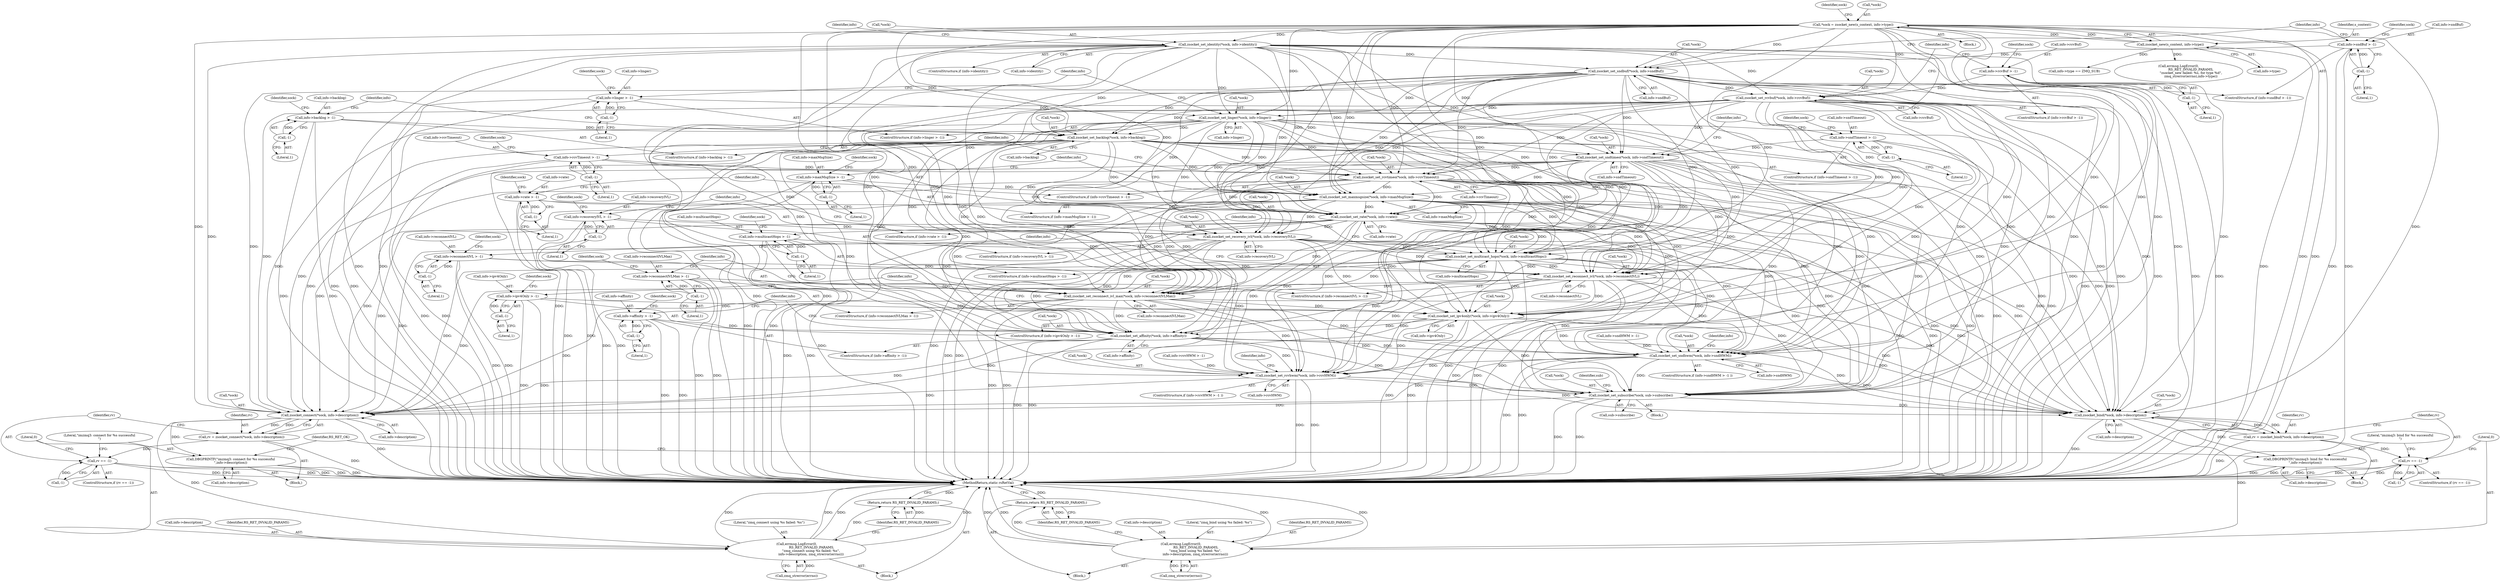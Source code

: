digraph "0_rsyslog_062d0c671a29f7c6f7dff4a2f1f35df375bbb30b@API" {
"1000319" [label="(Call,zsocket_set_affinity(*sock, info->affinity))"];
"1000163" [label="(Call,zsocket_set_rcvbuf(*sock, info->rcvBuf))"];
"1000150" [label="(Call,zsocket_set_sndbuf(*sock, info->sndBuf))"];
"1000137" [label="(Call,zsocket_set_identity(*sock, info->identity))"];
"1000110" [label="(Call,*sock = zsocket_new(s_context, info->type))"];
"1000113" [label="(Call,zsocket_new(s_context, info->type))"];
"1000144" [label="(Call,info->sndBuf > -1)"];
"1000148" [label="(Call,-1)"];
"1000157" [label="(Call,info->rcvBuf > -1)"];
"1000161" [label="(Call,-1)"];
"1000189" [label="(Call,zsocket_set_backlog(*sock, info->backlog))"];
"1000176" [label="(Call,zsocket_set_linger(*sock, info->linger))"];
"1000170" [label="(Call,info->linger > -1)"];
"1000174" [label="(Call,-1)"];
"1000183" [label="(Call,info->backlog > -1)"];
"1000187" [label="(Call,-1)"];
"1000215" [label="(Call,zsocket_set_rcvtimeo(*sock, info->rcvTimeout))"];
"1000202" [label="(Call,zsocket_set_sndtimeo(*sock, info->sndTimeout))"];
"1000196" [label="(Call,info->sndTimeout > -1)"];
"1000200" [label="(Call,-1)"];
"1000209" [label="(Call,info->rcvTimeout > -1)"];
"1000213" [label="(Call,-1)"];
"1000254" [label="(Call,zsocket_set_recovery_ivl(*sock, info->recoveryIVL))"];
"1000228" [label="(Call,zsocket_set_maxmsgsize(*sock, info->maxMsgSize))"];
"1000222" [label="(Call,info->maxMsgSize > -1)"];
"1000226" [label="(Call,-1)"];
"1000241" [label="(Call,zsocket_set_rate(*sock, info->rate))"];
"1000235" [label="(Call,info->rate > -1)"];
"1000239" [label="(Call,-1)"];
"1000248" [label="(Call,info->recoveryIVL > -1)"];
"1000252" [label="(Call,-1)"];
"1000306" [label="(Call,zsocket_set_ipv4only(*sock, info->ipv4Only))"];
"1000280" [label="(Call,zsocket_set_reconnect_ivl(*sock, info->reconnectIVL))"];
"1000267" [label="(Call,zsocket_set_multicast_hops(*sock, info->multicastHops))"];
"1000261" [label="(Call,info->multicastHops > -1)"];
"1000265" [label="(Call,-1)"];
"1000274" [label="(Call,info->reconnectIVL > -1)"];
"1000278" [label="(Call,-1)"];
"1000293" [label="(Call,zsocket_set_reconnect_ivl_max(*sock, info->reconnectIVLMax))"];
"1000287" [label="(Call,info->reconnectIVLMax > -1)"];
"1000291" [label="(Call,-1)"];
"1000300" [label="(Call,info->ipv4Only > -1)"];
"1000304" [label="(Call,-1)"];
"1000313" [label="(Call,info->affinity > -1)"];
"1000317" [label="(Call,-1)"];
"1000332" [label="(Call,zsocket_set_sndhwm(*sock, info->sndHWM))"];
"1000345" [label="(Call,zsocket_set_rcvhwm(*sock, info->rcvHWM))"];
"1000373" [label="(Call,zsocket_set_subscribe(*sock, sub->subscribe))"];
"1000388" [label="(Call,zsocket_connect(*sock, info->description))"];
"1000386" [label="(Call,rv = zsocket_connect(*sock, info->description))"];
"1000395" [label="(Call,rv == -1)"];
"1000400" [label="(Call,errmsg.LogError(0,\n                             RS_RET_INVALID_PARAMS,\n                            \"zmq_connect using %s failed: %s\",\n                            info->description, zmq_strerror(errno)))"];
"1000409" [label="(Return,return RS_RET_INVALID_PARAMS;)"];
"1000411" [label="(Call,DBGPRINTF(\"imzmq3: connect for %s successful\n\",info->description))"];
"1000420" [label="(Call,zsocket_bind(*sock, info->description))"];
"1000418" [label="(Call,rv = zsocket_bind(*sock, info->description))"];
"1000427" [label="(Call,rv == -1)"];
"1000432" [label="(Call,errmsg.LogError(0,\n                             RS_RET_INVALID_PARAMS,\n                            \"zmq_bind using %s failed: %s\",\n                            info->description, zmq_strerror(errno)))"];
"1000441" [label="(Return,return RS_RET_INVALID_PARAMS;)"];
"1000443" [label="(Call,DBGPRINTF(\"imzmq3: bind for %s successful\n\",info->description))"];
"1000204" [label="(Identifier,sock)"];
"1000335" [label="(Call,info->sndHWM)"];
"1000161" [label="(Call,-1)"];
"1000170" [label="(Call,info->linger > -1)"];
"1000191" [label="(Identifier,sock)"];
"1000257" [label="(Call,info->recoveryIVL)"];
"1000296" [label="(Call,info->reconnectIVLMax)"];
"1000149" [label="(Literal,1)"];
"1000217" [label="(Identifier,sock)"];
"1000153" [label="(Call,info->sndBuf)"];
"1000397" [label="(Call,-1)"];
"1000444" [label="(Literal,\"imzmq3: bind for %s successful\n\")"];
"1000436" [label="(Call,info->description)"];
"1000255" [label="(Call,*sock)"];
"1000409" [label="(Return,return RS_RET_INVALID_PARAMS;)"];
"1000198" [label="(Identifier,info)"];
"1000176" [label="(Call,zsocket_set_linger(*sock, info->linger))"];
"1000146" [label="(Identifier,info)"];
"1000304" [label="(Call,-1)"];
"1000150" [label="(Call,zsocket_set_sndbuf(*sock, info->sndBuf))"];
"1000144" [label="(Call,info->sndBuf > -1)"];
"1000228" [label="(Call,zsocket_set_maxmsgsize(*sock, info->maxMsgSize))"];
"1000419" [label="(Identifier,rv)"];
"1000145" [label="(Call,info->sndBuf)"];
"1000261" [label="(Call,info->multicastHops > -1)"];
"1000265" [label="(Call,-1)"];
"1000248" [label="(Call,info->recoveryIVL > -1)"];
"1000373" [label="(Call,zsocket_set_subscribe(*sock, sub->subscribe))"];
"1000190" [label="(Call,*sock)"];
"1000387" [label="(Identifier,rv)"];
"1000151" [label="(Call,*sock)"];
"1000319" [label="(Call,zsocket_set_affinity(*sock, info->affinity))"];
"1000428" [label="(Identifier,rv)"];
"1000263" [label="(Identifier,info)"];
"1000299" [label="(ControlStructure,if (info->ipv4Only > -1))"];
"1000420" [label="(Call,zsocket_bind(*sock, info->description))"];
"1000256" [label="(Identifier,sock)"];
"1000445" [label="(Call,info->description)"];
"1000237" [label="(Identifier,info)"];
"1000278" [label="(Call,-1)"];
"1000385" [label="(Block,)"];
"1000266" [label="(Literal,1)"];
"1000313" [label="(Call,info->affinity > -1)"];
"1000429" [label="(Call,-1)"];
"1000133" [label="(ControlStructure,if (info->identity))"];
"1000213" [label="(Call,-1)"];
"1000137" [label="(Call,zsocket_set_identity(*sock, info->identity))"];
"1000388" [label="(Call,zsocket_connect(*sock, info->description))"];
"1000227" [label="(Literal,1)"];
"1000426" [label="(ControlStructure,if (rv == -1))"];
"1000165" [label="(Identifier,sock)"];
"1000159" [label="(Identifier,info)"];
"1000239" [label="(Call,-1)"];
"1000183" [label="(Call,info->backlog > -1)"];
"1000244" [label="(Call,info->rate)"];
"1000270" [label="(Call,info->multicastHops)"];
"1000400" [label="(Call,errmsg.LogError(0,\n                             RS_RET_INVALID_PARAMS,\n                            \"zmq_connect using %s failed: %s\",\n                            info->description, zmq_strerror(errno)))"];
"1000202" [label="(Call,zsocket_set_sndtimeo(*sock, info->sndTimeout))"];
"1000417" [label="(Block,)"];
"1000328" [label="(Identifier,info)"];
"1000315" [label="(Identifier,info)"];
"1000291" [label="(Call,-1)"];
"1000354" [label="(Identifier,info)"];
"1000216" [label="(Call,*sock)"];
"1000443" [label="(Call,DBGPRINTF(\"imzmq3: bind for %s successful\n\",info->description))"];
"1000431" [label="(Block,)"];
"1000289" [label="(Identifier,info)"];
"1000376" [label="(Call,sub->subscribe)"];
"1000156" [label="(ControlStructure,if (info->rcvBuf > -1))"];
"1000177" [label="(Call,*sock)"];
"1000314" [label="(Call,info->affinity)"];
"1000306" [label="(Call,zsocket_set_ipv4only(*sock, info->ipv4Only))"];
"1000427" [label="(Call,rv == -1)"];
"1000293" [label="(Call,zsocket_set_reconnect_ivl_max(*sock, info->reconnectIVLMax))"];
"1000224" [label="(Identifier,info)"];
"1000267" [label="(Call,zsocket_set_multicast_hops(*sock, info->multicastHops))"];
"1000435" [label="(Literal,\"zmq_bind using %s failed: %s\")"];
"1000346" [label="(Call,*sock)"];
"1000404" [label="(Call,info->description)"];
"1000407" [label="(Call,zmq_strerror(errno))"];
"1000402" [label="(Identifier,RS_RET_INVALID_PARAMS)"];
"1000441" [label="(Return,return RS_RET_INVALID_PARAMS;)"];
"1000395" [label="(Call,rv == -1)"];
"1000421" [label="(Call,*sock)"];
"1000188" [label="(Literal,1)"];
"1000345" [label="(Call,zsocket_set_rcvhwm(*sock, info->rcvHWM))"];
"1000295" [label="(Identifier,sock)"];
"1000333" [label="(Call,*sock)"];
"1000423" [label="(Call,info->description)"];
"1000192" [label="(Call,info->backlog)"];
"1000396" [label="(Identifier,rv)"];
"1000226" [label="(Call,-1)"];
"1000185" [label="(Identifier,info)"];
"1000120" [label="(Identifier,sock)"];
"1000242" [label="(Call,*sock)"];
"1000325" [label="(ControlStructure,if (info->sndHWM > -1 ))"];
"1000403" [label="(Literal,\"zmq_connect using %s failed: %s\")"];
"1000320" [label="(Call,*sock)"];
"1000332" [label="(Call,zsocket_set_sndhwm(*sock, info->sndHWM))"];
"1000283" [label="(Call,info->reconnectIVL)"];
"1000352" [label="(Call,info->type == ZMQ_SUB)"];
"1000338" [label="(ControlStructure,if (info->rcvHWM > -1 ))"];
"1000208" [label="(ControlStructure,if (info->rcvTimeout > -1))"];
"1000171" [label="(Call,info->linger)"];
"1000215" [label="(Call,zsocket_set_rcvtimeo(*sock, info->rcvTimeout))"];
"1000230" [label="(Identifier,sock)"];
"1000243" [label="(Identifier,sock)"];
"1000305" [label="(Literal,1)"];
"1000175" [label="(Literal,1)"];
"1000166" [label="(Call,info->rcvBuf)"];
"1000247" [label="(ControlStructure,if (info->recoveryIVL > -1))"];
"1000249" [label="(Call,info->recoveryIVL)"];
"1000174" [label="(Call,-1)"];
"1000196" [label="(Call,info->sndTimeout > -1)"];
"1000439" [label="(Call,zmq_strerror(errno))"];
"1000442" [label="(Identifier,RS_RET_INVALID_PARAMS)"];
"1000302" [label="(Identifier,info)"];
"1000195" [label="(ControlStructure,if (info->sndTimeout > -1))"];
"1000253" [label="(Literal,1)"];
"1000234" [label="(ControlStructure,if (info->rate > -1))"];
"1000182" [label="(ControlStructure,if (info->backlog > -1))"];
"1000223" [label="(Call,info->maxMsgSize)"];
"1000218" [label="(Call,info->rcvTimeout)"];
"1000412" [label="(Literal,\"imzmq3: connect for %s successful\n\")"];
"1000122" [label="(Call,errmsg.LogError(0,\n                        RS_RET_INVALID_PARAMS,\n                        \"zsocket_new failed: %s, for type %d\",\n                        zmq_strerror(errno),info->type))"];
"1000339" [label="(Call,info->rcvHWM > -1)"];
"1000279" [label="(Literal,1)"];
"1000179" [label="(Call,info->linger)"];
"1000250" [label="(Identifier,info)"];
"1000433" [label="(Literal,0)"];
"1000434" [label="(Identifier,RS_RET_INVALID_PARAMS)"];
"1000189" [label="(Call,zsocket_set_backlog(*sock, info->backlog))"];
"1000214" [label="(Literal,1)"];
"1000280" [label="(Call,zsocket_set_reconnect_ivl(*sock, info->reconnectIVL))"];
"1000399" [label="(Block,)"];
"1000312" [label="(ControlStructure,if (info->affinity > -1))"];
"1000241" [label="(Call,zsocket_set_rate(*sock, info->rate))"];
"1000205" [label="(Call,info->sndTimeout)"];
"1000410" [label="(Identifier,RS_RET_INVALID_PARAMS)"];
"1000221" [label="(ControlStructure,if (info->maxMsgSize > -1))"];
"1000240" [label="(Literal,1)"];
"1000281" [label="(Call,*sock)"];
"1000401" [label="(Literal,0)"];
"1000110" [label="(Call,*sock = zsocket_new(s_context, info->type))"];
"1000187" [label="(Call,-1)"];
"1000260" [label="(ControlStructure,if (info->multicastHops > -1))"];
"1000148" [label="(Call,-1)"];
"1000162" [label="(Literal,1)"];
"1000184" [label="(Call,info->backlog)"];
"1000113" [label="(Call,zsocket_new(s_context, info->type))"];
"1000211" [label="(Identifier,info)"];
"1000231" [label="(Call,info->maxMsgSize)"];
"1000309" [label="(Call,info->ipv4Only)"];
"1000288" [label="(Call,info->reconnectIVLMax)"];
"1000169" [label="(ControlStructure,if (info->linger > -1))"];
"1000318" [label="(Literal,1)"];
"1000374" [label="(Call,*sock)"];
"1000368" [label="(Identifier,sub)"];
"1000301" [label="(Call,info->ipv4Only)"];
"1000307" [label="(Call,*sock)"];
"1000341" [label="(Identifier,info)"];
"1000450" [label="(MethodReturn,static rsRetVal)"];
"1000115" [label="(Call,info->type)"];
"1000143" [label="(ControlStructure,if (info->sndBuf > -1))"];
"1000321" [label="(Identifier,sock)"];
"1000282" [label="(Identifier,sock)"];
"1000391" [label="(Call,info->description)"];
"1000294" [label="(Call,*sock)"];
"1000449" [label="(Identifier,RS_RET_OK)"];
"1000268" [label="(Call,*sock)"];
"1000322" [label="(Call,info->affinity)"];
"1000418" [label="(Call,rv = zsocket_bind(*sock, info->description))"];
"1000235" [label="(Call,info->rate > -1)"];
"1000274" [label="(Call,info->reconnectIVL > -1)"];
"1000107" [label="(Block,)"];
"1000197" [label="(Call,info->sndTimeout)"];
"1000164" [label="(Call,*sock)"];
"1000138" [label="(Call,*sock)"];
"1000348" [label="(Call,info->rcvHWM)"];
"1000210" [label="(Call,info->rcvTimeout)"];
"1000275" [label="(Call,info->reconnectIVL)"];
"1000229" [label="(Call,*sock)"];
"1000273" [label="(ControlStructure,if (info->reconnectIVL > -1))"];
"1000254" [label="(Call,zsocket_set_recovery_ivl(*sock, info->recoveryIVL))"];
"1000203" [label="(Call,*sock)"];
"1000262" [label="(Call,info->multicastHops)"];
"1000286" [label="(ControlStructure,if (info->reconnectIVLMax > -1))"];
"1000163" [label="(Call,zsocket_set_rcvbuf(*sock, info->rcvBuf))"];
"1000201" [label="(Literal,1)"];
"1000413" [label="(Call,info->description)"];
"1000394" [label="(ControlStructure,if (rv == -1))"];
"1000236" [label="(Call,info->rate)"];
"1000157" [label="(Call,info->rcvBuf > -1)"];
"1000372" [label="(Block,)"];
"1000300" [label="(Call,info->ipv4Only > -1)"];
"1000269" [label="(Identifier,sock)"];
"1000114" [label="(Identifier,s_context)"];
"1000287" [label="(Call,info->reconnectIVLMax > -1)"];
"1000158" [label="(Call,info->rcvBuf)"];
"1000200" [label="(Call,-1)"];
"1000152" [label="(Identifier,sock)"];
"1000317" [label="(Call,-1)"];
"1000209" [label="(Call,info->rcvTimeout > -1)"];
"1000292" [label="(Literal,1)"];
"1000389" [label="(Call,*sock)"];
"1000308" [label="(Identifier,sock)"];
"1000178" [label="(Identifier,sock)"];
"1000252" [label="(Call,-1)"];
"1000386" [label="(Call,rv = zsocket_connect(*sock, info->description))"];
"1000411" [label="(Call,DBGPRINTF(\"imzmq3: connect for %s successful\n\",info->description))"];
"1000140" [label="(Call,info->identity)"];
"1000276" [label="(Identifier,info)"];
"1000432" [label="(Call,errmsg.LogError(0,\n                             RS_RET_INVALID_PARAMS,\n                            \"zmq_bind using %s failed: %s\",\n                            info->description, zmq_strerror(errno)))"];
"1000111" [label="(Call,*sock)"];
"1000172" [label="(Identifier,info)"];
"1000222" [label="(Call,info->maxMsgSize > -1)"];
"1000326" [label="(Call,info->sndHWM > -1)"];
"1000319" -> "1000312"  [label="AST: "];
"1000319" -> "1000322"  [label="CFG: "];
"1000320" -> "1000319"  [label="AST: "];
"1000322" -> "1000319"  [label="AST: "];
"1000328" -> "1000319"  [label="CFG: "];
"1000319" -> "1000450"  [label="DDG: "];
"1000319" -> "1000450"  [label="DDG: "];
"1000163" -> "1000319"  [label="DDG: "];
"1000189" -> "1000319"  [label="DDG: "];
"1000215" -> "1000319"  [label="DDG: "];
"1000254" -> "1000319"  [label="DDG: "];
"1000306" -> "1000319"  [label="DDG: "];
"1000202" -> "1000319"  [label="DDG: "];
"1000280" -> "1000319"  [label="DDG: "];
"1000241" -> "1000319"  [label="DDG: "];
"1000176" -> "1000319"  [label="DDG: "];
"1000137" -> "1000319"  [label="DDG: "];
"1000110" -> "1000319"  [label="DDG: "];
"1000293" -> "1000319"  [label="DDG: "];
"1000150" -> "1000319"  [label="DDG: "];
"1000267" -> "1000319"  [label="DDG: "];
"1000228" -> "1000319"  [label="DDG: "];
"1000313" -> "1000319"  [label="DDG: "];
"1000319" -> "1000332"  [label="DDG: "];
"1000319" -> "1000345"  [label="DDG: "];
"1000319" -> "1000373"  [label="DDG: "];
"1000319" -> "1000388"  [label="DDG: "];
"1000319" -> "1000420"  [label="DDG: "];
"1000163" -> "1000156"  [label="AST: "];
"1000163" -> "1000166"  [label="CFG: "];
"1000164" -> "1000163"  [label="AST: "];
"1000166" -> "1000163"  [label="AST: "];
"1000172" -> "1000163"  [label="CFG: "];
"1000163" -> "1000450"  [label="DDG: "];
"1000163" -> "1000450"  [label="DDG: "];
"1000150" -> "1000163"  [label="DDG: "];
"1000137" -> "1000163"  [label="DDG: "];
"1000110" -> "1000163"  [label="DDG: "];
"1000157" -> "1000163"  [label="DDG: "];
"1000163" -> "1000176"  [label="DDG: "];
"1000163" -> "1000189"  [label="DDG: "];
"1000163" -> "1000202"  [label="DDG: "];
"1000163" -> "1000215"  [label="DDG: "];
"1000163" -> "1000228"  [label="DDG: "];
"1000163" -> "1000241"  [label="DDG: "];
"1000163" -> "1000254"  [label="DDG: "];
"1000163" -> "1000267"  [label="DDG: "];
"1000163" -> "1000280"  [label="DDG: "];
"1000163" -> "1000293"  [label="DDG: "];
"1000163" -> "1000306"  [label="DDG: "];
"1000163" -> "1000332"  [label="DDG: "];
"1000163" -> "1000345"  [label="DDG: "];
"1000163" -> "1000373"  [label="DDG: "];
"1000163" -> "1000388"  [label="DDG: "];
"1000163" -> "1000420"  [label="DDG: "];
"1000150" -> "1000143"  [label="AST: "];
"1000150" -> "1000153"  [label="CFG: "];
"1000151" -> "1000150"  [label="AST: "];
"1000153" -> "1000150"  [label="AST: "];
"1000159" -> "1000150"  [label="CFG: "];
"1000150" -> "1000450"  [label="DDG: "];
"1000150" -> "1000450"  [label="DDG: "];
"1000137" -> "1000150"  [label="DDG: "];
"1000110" -> "1000150"  [label="DDG: "];
"1000144" -> "1000150"  [label="DDG: "];
"1000150" -> "1000176"  [label="DDG: "];
"1000150" -> "1000189"  [label="DDG: "];
"1000150" -> "1000202"  [label="DDG: "];
"1000150" -> "1000215"  [label="DDG: "];
"1000150" -> "1000228"  [label="DDG: "];
"1000150" -> "1000241"  [label="DDG: "];
"1000150" -> "1000254"  [label="DDG: "];
"1000150" -> "1000267"  [label="DDG: "];
"1000150" -> "1000280"  [label="DDG: "];
"1000150" -> "1000293"  [label="DDG: "];
"1000150" -> "1000306"  [label="DDG: "];
"1000150" -> "1000332"  [label="DDG: "];
"1000150" -> "1000345"  [label="DDG: "];
"1000150" -> "1000373"  [label="DDG: "];
"1000150" -> "1000388"  [label="DDG: "];
"1000150" -> "1000420"  [label="DDG: "];
"1000137" -> "1000133"  [label="AST: "];
"1000137" -> "1000140"  [label="CFG: "];
"1000138" -> "1000137"  [label="AST: "];
"1000140" -> "1000137"  [label="AST: "];
"1000146" -> "1000137"  [label="CFG: "];
"1000137" -> "1000450"  [label="DDG: "];
"1000137" -> "1000450"  [label="DDG: "];
"1000110" -> "1000137"  [label="DDG: "];
"1000137" -> "1000176"  [label="DDG: "];
"1000137" -> "1000189"  [label="DDG: "];
"1000137" -> "1000202"  [label="DDG: "];
"1000137" -> "1000215"  [label="DDG: "];
"1000137" -> "1000228"  [label="DDG: "];
"1000137" -> "1000241"  [label="DDG: "];
"1000137" -> "1000254"  [label="DDG: "];
"1000137" -> "1000267"  [label="DDG: "];
"1000137" -> "1000280"  [label="DDG: "];
"1000137" -> "1000293"  [label="DDG: "];
"1000137" -> "1000306"  [label="DDG: "];
"1000137" -> "1000332"  [label="DDG: "];
"1000137" -> "1000345"  [label="DDG: "];
"1000137" -> "1000373"  [label="DDG: "];
"1000137" -> "1000388"  [label="DDG: "];
"1000137" -> "1000420"  [label="DDG: "];
"1000110" -> "1000107"  [label="AST: "];
"1000110" -> "1000113"  [label="CFG: "];
"1000111" -> "1000110"  [label="AST: "];
"1000113" -> "1000110"  [label="AST: "];
"1000120" -> "1000110"  [label="CFG: "];
"1000110" -> "1000450"  [label="DDG: "];
"1000110" -> "1000450"  [label="DDG: "];
"1000113" -> "1000110"  [label="DDG: "];
"1000113" -> "1000110"  [label="DDG: "];
"1000110" -> "1000176"  [label="DDG: "];
"1000110" -> "1000189"  [label="DDG: "];
"1000110" -> "1000202"  [label="DDG: "];
"1000110" -> "1000215"  [label="DDG: "];
"1000110" -> "1000228"  [label="DDG: "];
"1000110" -> "1000241"  [label="DDG: "];
"1000110" -> "1000254"  [label="DDG: "];
"1000110" -> "1000267"  [label="DDG: "];
"1000110" -> "1000280"  [label="DDG: "];
"1000110" -> "1000293"  [label="DDG: "];
"1000110" -> "1000306"  [label="DDG: "];
"1000110" -> "1000332"  [label="DDG: "];
"1000110" -> "1000345"  [label="DDG: "];
"1000110" -> "1000373"  [label="DDG: "];
"1000110" -> "1000388"  [label="DDG: "];
"1000110" -> "1000420"  [label="DDG: "];
"1000113" -> "1000115"  [label="CFG: "];
"1000114" -> "1000113"  [label="AST: "];
"1000115" -> "1000113"  [label="AST: "];
"1000113" -> "1000450"  [label="DDG: "];
"1000113" -> "1000122"  [label="DDG: "];
"1000113" -> "1000352"  [label="DDG: "];
"1000144" -> "1000143"  [label="AST: "];
"1000144" -> "1000148"  [label="CFG: "];
"1000145" -> "1000144"  [label="AST: "];
"1000148" -> "1000144"  [label="AST: "];
"1000152" -> "1000144"  [label="CFG: "];
"1000159" -> "1000144"  [label="CFG: "];
"1000144" -> "1000450"  [label="DDG: "];
"1000144" -> "1000450"  [label="DDG: "];
"1000148" -> "1000144"  [label="DDG: "];
"1000148" -> "1000149"  [label="CFG: "];
"1000149" -> "1000148"  [label="AST: "];
"1000157" -> "1000156"  [label="AST: "];
"1000157" -> "1000161"  [label="CFG: "];
"1000158" -> "1000157"  [label="AST: "];
"1000161" -> "1000157"  [label="AST: "];
"1000165" -> "1000157"  [label="CFG: "];
"1000172" -> "1000157"  [label="CFG: "];
"1000157" -> "1000450"  [label="DDG: "];
"1000157" -> "1000450"  [label="DDG: "];
"1000161" -> "1000157"  [label="DDG: "];
"1000161" -> "1000162"  [label="CFG: "];
"1000162" -> "1000161"  [label="AST: "];
"1000189" -> "1000182"  [label="AST: "];
"1000189" -> "1000192"  [label="CFG: "];
"1000190" -> "1000189"  [label="AST: "];
"1000192" -> "1000189"  [label="AST: "];
"1000198" -> "1000189"  [label="CFG: "];
"1000189" -> "1000450"  [label="DDG: "];
"1000189" -> "1000450"  [label="DDG: "];
"1000176" -> "1000189"  [label="DDG: "];
"1000183" -> "1000189"  [label="DDG: "];
"1000189" -> "1000202"  [label="DDG: "];
"1000189" -> "1000215"  [label="DDG: "];
"1000189" -> "1000228"  [label="DDG: "];
"1000189" -> "1000241"  [label="DDG: "];
"1000189" -> "1000254"  [label="DDG: "];
"1000189" -> "1000267"  [label="DDG: "];
"1000189" -> "1000280"  [label="DDG: "];
"1000189" -> "1000293"  [label="DDG: "];
"1000189" -> "1000306"  [label="DDG: "];
"1000189" -> "1000332"  [label="DDG: "];
"1000189" -> "1000345"  [label="DDG: "];
"1000189" -> "1000373"  [label="DDG: "];
"1000189" -> "1000388"  [label="DDG: "];
"1000189" -> "1000420"  [label="DDG: "];
"1000176" -> "1000169"  [label="AST: "];
"1000176" -> "1000179"  [label="CFG: "];
"1000177" -> "1000176"  [label="AST: "];
"1000179" -> "1000176"  [label="AST: "];
"1000185" -> "1000176"  [label="CFG: "];
"1000176" -> "1000450"  [label="DDG: "];
"1000176" -> "1000450"  [label="DDG: "];
"1000170" -> "1000176"  [label="DDG: "];
"1000176" -> "1000202"  [label="DDG: "];
"1000176" -> "1000215"  [label="DDG: "];
"1000176" -> "1000228"  [label="DDG: "];
"1000176" -> "1000241"  [label="DDG: "];
"1000176" -> "1000254"  [label="DDG: "];
"1000176" -> "1000267"  [label="DDG: "];
"1000176" -> "1000280"  [label="DDG: "];
"1000176" -> "1000293"  [label="DDG: "];
"1000176" -> "1000306"  [label="DDG: "];
"1000176" -> "1000332"  [label="DDG: "];
"1000176" -> "1000345"  [label="DDG: "];
"1000176" -> "1000373"  [label="DDG: "];
"1000176" -> "1000388"  [label="DDG: "];
"1000176" -> "1000420"  [label="DDG: "];
"1000170" -> "1000169"  [label="AST: "];
"1000170" -> "1000174"  [label="CFG: "];
"1000171" -> "1000170"  [label="AST: "];
"1000174" -> "1000170"  [label="AST: "];
"1000178" -> "1000170"  [label="CFG: "];
"1000185" -> "1000170"  [label="CFG: "];
"1000170" -> "1000450"  [label="DDG: "];
"1000170" -> "1000450"  [label="DDG: "];
"1000174" -> "1000170"  [label="DDG: "];
"1000174" -> "1000175"  [label="CFG: "];
"1000175" -> "1000174"  [label="AST: "];
"1000183" -> "1000182"  [label="AST: "];
"1000183" -> "1000187"  [label="CFG: "];
"1000184" -> "1000183"  [label="AST: "];
"1000187" -> "1000183"  [label="AST: "];
"1000191" -> "1000183"  [label="CFG: "];
"1000198" -> "1000183"  [label="CFG: "];
"1000183" -> "1000450"  [label="DDG: "];
"1000183" -> "1000450"  [label="DDG: "];
"1000187" -> "1000183"  [label="DDG: "];
"1000187" -> "1000188"  [label="CFG: "];
"1000188" -> "1000187"  [label="AST: "];
"1000215" -> "1000208"  [label="AST: "];
"1000215" -> "1000218"  [label="CFG: "];
"1000216" -> "1000215"  [label="AST: "];
"1000218" -> "1000215"  [label="AST: "];
"1000224" -> "1000215"  [label="CFG: "];
"1000215" -> "1000450"  [label="DDG: "];
"1000215" -> "1000450"  [label="DDG: "];
"1000202" -> "1000215"  [label="DDG: "];
"1000209" -> "1000215"  [label="DDG: "];
"1000215" -> "1000228"  [label="DDG: "];
"1000215" -> "1000241"  [label="DDG: "];
"1000215" -> "1000254"  [label="DDG: "];
"1000215" -> "1000267"  [label="DDG: "];
"1000215" -> "1000280"  [label="DDG: "];
"1000215" -> "1000293"  [label="DDG: "];
"1000215" -> "1000306"  [label="DDG: "];
"1000215" -> "1000332"  [label="DDG: "];
"1000215" -> "1000345"  [label="DDG: "];
"1000215" -> "1000373"  [label="DDG: "];
"1000215" -> "1000388"  [label="DDG: "];
"1000215" -> "1000420"  [label="DDG: "];
"1000202" -> "1000195"  [label="AST: "];
"1000202" -> "1000205"  [label="CFG: "];
"1000203" -> "1000202"  [label="AST: "];
"1000205" -> "1000202"  [label="AST: "];
"1000211" -> "1000202"  [label="CFG: "];
"1000202" -> "1000450"  [label="DDG: "];
"1000202" -> "1000450"  [label="DDG: "];
"1000196" -> "1000202"  [label="DDG: "];
"1000202" -> "1000228"  [label="DDG: "];
"1000202" -> "1000241"  [label="DDG: "];
"1000202" -> "1000254"  [label="DDG: "];
"1000202" -> "1000267"  [label="DDG: "];
"1000202" -> "1000280"  [label="DDG: "];
"1000202" -> "1000293"  [label="DDG: "];
"1000202" -> "1000306"  [label="DDG: "];
"1000202" -> "1000332"  [label="DDG: "];
"1000202" -> "1000345"  [label="DDG: "];
"1000202" -> "1000373"  [label="DDG: "];
"1000202" -> "1000388"  [label="DDG: "];
"1000202" -> "1000420"  [label="DDG: "];
"1000196" -> "1000195"  [label="AST: "];
"1000196" -> "1000200"  [label="CFG: "];
"1000197" -> "1000196"  [label="AST: "];
"1000200" -> "1000196"  [label="AST: "];
"1000204" -> "1000196"  [label="CFG: "];
"1000211" -> "1000196"  [label="CFG: "];
"1000196" -> "1000450"  [label="DDG: "];
"1000196" -> "1000450"  [label="DDG: "];
"1000200" -> "1000196"  [label="DDG: "];
"1000200" -> "1000201"  [label="CFG: "];
"1000201" -> "1000200"  [label="AST: "];
"1000209" -> "1000208"  [label="AST: "];
"1000209" -> "1000213"  [label="CFG: "];
"1000210" -> "1000209"  [label="AST: "];
"1000213" -> "1000209"  [label="AST: "];
"1000217" -> "1000209"  [label="CFG: "];
"1000224" -> "1000209"  [label="CFG: "];
"1000209" -> "1000450"  [label="DDG: "];
"1000209" -> "1000450"  [label="DDG: "];
"1000213" -> "1000209"  [label="DDG: "];
"1000213" -> "1000214"  [label="CFG: "];
"1000214" -> "1000213"  [label="AST: "];
"1000254" -> "1000247"  [label="AST: "];
"1000254" -> "1000257"  [label="CFG: "];
"1000255" -> "1000254"  [label="AST: "];
"1000257" -> "1000254"  [label="AST: "];
"1000263" -> "1000254"  [label="CFG: "];
"1000254" -> "1000450"  [label="DDG: "];
"1000254" -> "1000450"  [label="DDG: "];
"1000228" -> "1000254"  [label="DDG: "];
"1000241" -> "1000254"  [label="DDG: "];
"1000248" -> "1000254"  [label="DDG: "];
"1000254" -> "1000267"  [label="DDG: "];
"1000254" -> "1000280"  [label="DDG: "];
"1000254" -> "1000293"  [label="DDG: "];
"1000254" -> "1000306"  [label="DDG: "];
"1000254" -> "1000332"  [label="DDG: "];
"1000254" -> "1000345"  [label="DDG: "];
"1000254" -> "1000373"  [label="DDG: "];
"1000254" -> "1000388"  [label="DDG: "];
"1000254" -> "1000420"  [label="DDG: "];
"1000228" -> "1000221"  [label="AST: "];
"1000228" -> "1000231"  [label="CFG: "];
"1000229" -> "1000228"  [label="AST: "];
"1000231" -> "1000228"  [label="AST: "];
"1000237" -> "1000228"  [label="CFG: "];
"1000228" -> "1000450"  [label="DDG: "];
"1000228" -> "1000450"  [label="DDG: "];
"1000222" -> "1000228"  [label="DDG: "];
"1000228" -> "1000241"  [label="DDG: "];
"1000228" -> "1000267"  [label="DDG: "];
"1000228" -> "1000280"  [label="DDG: "];
"1000228" -> "1000293"  [label="DDG: "];
"1000228" -> "1000306"  [label="DDG: "];
"1000228" -> "1000332"  [label="DDG: "];
"1000228" -> "1000345"  [label="DDG: "];
"1000228" -> "1000373"  [label="DDG: "];
"1000228" -> "1000388"  [label="DDG: "];
"1000228" -> "1000420"  [label="DDG: "];
"1000222" -> "1000221"  [label="AST: "];
"1000222" -> "1000226"  [label="CFG: "];
"1000223" -> "1000222"  [label="AST: "];
"1000226" -> "1000222"  [label="AST: "];
"1000230" -> "1000222"  [label="CFG: "];
"1000237" -> "1000222"  [label="CFG: "];
"1000222" -> "1000450"  [label="DDG: "];
"1000222" -> "1000450"  [label="DDG: "];
"1000226" -> "1000222"  [label="DDG: "];
"1000226" -> "1000227"  [label="CFG: "];
"1000227" -> "1000226"  [label="AST: "];
"1000241" -> "1000234"  [label="AST: "];
"1000241" -> "1000244"  [label="CFG: "];
"1000242" -> "1000241"  [label="AST: "];
"1000244" -> "1000241"  [label="AST: "];
"1000250" -> "1000241"  [label="CFG: "];
"1000241" -> "1000450"  [label="DDG: "];
"1000241" -> "1000450"  [label="DDG: "];
"1000235" -> "1000241"  [label="DDG: "];
"1000241" -> "1000267"  [label="DDG: "];
"1000241" -> "1000280"  [label="DDG: "];
"1000241" -> "1000293"  [label="DDG: "];
"1000241" -> "1000306"  [label="DDG: "];
"1000241" -> "1000332"  [label="DDG: "];
"1000241" -> "1000345"  [label="DDG: "];
"1000241" -> "1000373"  [label="DDG: "];
"1000241" -> "1000388"  [label="DDG: "];
"1000241" -> "1000420"  [label="DDG: "];
"1000235" -> "1000234"  [label="AST: "];
"1000235" -> "1000239"  [label="CFG: "];
"1000236" -> "1000235"  [label="AST: "];
"1000239" -> "1000235"  [label="AST: "];
"1000243" -> "1000235"  [label="CFG: "];
"1000250" -> "1000235"  [label="CFG: "];
"1000235" -> "1000450"  [label="DDG: "];
"1000235" -> "1000450"  [label="DDG: "];
"1000239" -> "1000235"  [label="DDG: "];
"1000239" -> "1000240"  [label="CFG: "];
"1000240" -> "1000239"  [label="AST: "];
"1000248" -> "1000247"  [label="AST: "];
"1000248" -> "1000252"  [label="CFG: "];
"1000249" -> "1000248"  [label="AST: "];
"1000252" -> "1000248"  [label="AST: "];
"1000256" -> "1000248"  [label="CFG: "];
"1000263" -> "1000248"  [label="CFG: "];
"1000248" -> "1000450"  [label="DDG: "];
"1000248" -> "1000450"  [label="DDG: "];
"1000252" -> "1000248"  [label="DDG: "];
"1000252" -> "1000253"  [label="CFG: "];
"1000253" -> "1000252"  [label="AST: "];
"1000306" -> "1000299"  [label="AST: "];
"1000306" -> "1000309"  [label="CFG: "];
"1000307" -> "1000306"  [label="AST: "];
"1000309" -> "1000306"  [label="AST: "];
"1000315" -> "1000306"  [label="CFG: "];
"1000306" -> "1000450"  [label="DDG: "];
"1000306" -> "1000450"  [label="DDG: "];
"1000280" -> "1000306"  [label="DDG: "];
"1000293" -> "1000306"  [label="DDG: "];
"1000267" -> "1000306"  [label="DDG: "];
"1000300" -> "1000306"  [label="DDG: "];
"1000306" -> "1000332"  [label="DDG: "];
"1000306" -> "1000345"  [label="DDG: "];
"1000306" -> "1000373"  [label="DDG: "];
"1000306" -> "1000388"  [label="DDG: "];
"1000306" -> "1000420"  [label="DDG: "];
"1000280" -> "1000273"  [label="AST: "];
"1000280" -> "1000283"  [label="CFG: "];
"1000281" -> "1000280"  [label="AST: "];
"1000283" -> "1000280"  [label="AST: "];
"1000289" -> "1000280"  [label="CFG: "];
"1000280" -> "1000450"  [label="DDG: "];
"1000280" -> "1000450"  [label="DDG: "];
"1000267" -> "1000280"  [label="DDG: "];
"1000274" -> "1000280"  [label="DDG: "];
"1000280" -> "1000293"  [label="DDG: "];
"1000280" -> "1000332"  [label="DDG: "];
"1000280" -> "1000345"  [label="DDG: "];
"1000280" -> "1000373"  [label="DDG: "];
"1000280" -> "1000388"  [label="DDG: "];
"1000280" -> "1000420"  [label="DDG: "];
"1000267" -> "1000260"  [label="AST: "];
"1000267" -> "1000270"  [label="CFG: "];
"1000268" -> "1000267"  [label="AST: "];
"1000270" -> "1000267"  [label="AST: "];
"1000276" -> "1000267"  [label="CFG: "];
"1000267" -> "1000450"  [label="DDG: "];
"1000267" -> "1000450"  [label="DDG: "];
"1000261" -> "1000267"  [label="DDG: "];
"1000267" -> "1000293"  [label="DDG: "];
"1000267" -> "1000332"  [label="DDG: "];
"1000267" -> "1000345"  [label="DDG: "];
"1000267" -> "1000373"  [label="DDG: "];
"1000267" -> "1000388"  [label="DDG: "];
"1000267" -> "1000420"  [label="DDG: "];
"1000261" -> "1000260"  [label="AST: "];
"1000261" -> "1000265"  [label="CFG: "];
"1000262" -> "1000261"  [label="AST: "];
"1000265" -> "1000261"  [label="AST: "];
"1000269" -> "1000261"  [label="CFG: "];
"1000276" -> "1000261"  [label="CFG: "];
"1000261" -> "1000450"  [label="DDG: "];
"1000261" -> "1000450"  [label="DDG: "];
"1000265" -> "1000261"  [label="DDG: "];
"1000265" -> "1000266"  [label="CFG: "];
"1000266" -> "1000265"  [label="AST: "];
"1000274" -> "1000273"  [label="AST: "];
"1000274" -> "1000278"  [label="CFG: "];
"1000275" -> "1000274"  [label="AST: "];
"1000278" -> "1000274"  [label="AST: "];
"1000282" -> "1000274"  [label="CFG: "];
"1000289" -> "1000274"  [label="CFG: "];
"1000274" -> "1000450"  [label="DDG: "];
"1000274" -> "1000450"  [label="DDG: "];
"1000278" -> "1000274"  [label="DDG: "];
"1000278" -> "1000279"  [label="CFG: "];
"1000279" -> "1000278"  [label="AST: "];
"1000293" -> "1000286"  [label="AST: "];
"1000293" -> "1000296"  [label="CFG: "];
"1000294" -> "1000293"  [label="AST: "];
"1000296" -> "1000293"  [label="AST: "];
"1000302" -> "1000293"  [label="CFG: "];
"1000293" -> "1000450"  [label="DDG: "];
"1000293" -> "1000450"  [label="DDG: "];
"1000287" -> "1000293"  [label="DDG: "];
"1000293" -> "1000332"  [label="DDG: "];
"1000293" -> "1000345"  [label="DDG: "];
"1000293" -> "1000373"  [label="DDG: "];
"1000293" -> "1000388"  [label="DDG: "];
"1000293" -> "1000420"  [label="DDG: "];
"1000287" -> "1000286"  [label="AST: "];
"1000287" -> "1000291"  [label="CFG: "];
"1000288" -> "1000287"  [label="AST: "];
"1000291" -> "1000287"  [label="AST: "];
"1000295" -> "1000287"  [label="CFG: "];
"1000302" -> "1000287"  [label="CFG: "];
"1000287" -> "1000450"  [label="DDG: "];
"1000287" -> "1000450"  [label="DDG: "];
"1000291" -> "1000287"  [label="DDG: "];
"1000291" -> "1000292"  [label="CFG: "];
"1000292" -> "1000291"  [label="AST: "];
"1000300" -> "1000299"  [label="AST: "];
"1000300" -> "1000304"  [label="CFG: "];
"1000301" -> "1000300"  [label="AST: "];
"1000304" -> "1000300"  [label="AST: "];
"1000308" -> "1000300"  [label="CFG: "];
"1000315" -> "1000300"  [label="CFG: "];
"1000300" -> "1000450"  [label="DDG: "];
"1000300" -> "1000450"  [label="DDG: "];
"1000304" -> "1000300"  [label="DDG: "];
"1000304" -> "1000305"  [label="CFG: "];
"1000305" -> "1000304"  [label="AST: "];
"1000313" -> "1000312"  [label="AST: "];
"1000313" -> "1000317"  [label="CFG: "];
"1000314" -> "1000313"  [label="AST: "];
"1000317" -> "1000313"  [label="AST: "];
"1000321" -> "1000313"  [label="CFG: "];
"1000328" -> "1000313"  [label="CFG: "];
"1000313" -> "1000450"  [label="DDG: "];
"1000313" -> "1000450"  [label="DDG: "];
"1000317" -> "1000313"  [label="DDG: "];
"1000317" -> "1000318"  [label="CFG: "];
"1000318" -> "1000317"  [label="AST: "];
"1000332" -> "1000325"  [label="AST: "];
"1000332" -> "1000335"  [label="CFG: "];
"1000333" -> "1000332"  [label="AST: "];
"1000335" -> "1000332"  [label="AST: "];
"1000341" -> "1000332"  [label="CFG: "];
"1000332" -> "1000450"  [label="DDG: "];
"1000332" -> "1000450"  [label="DDG: "];
"1000326" -> "1000332"  [label="DDG: "];
"1000332" -> "1000345"  [label="DDG: "];
"1000332" -> "1000373"  [label="DDG: "];
"1000332" -> "1000388"  [label="DDG: "];
"1000332" -> "1000420"  [label="DDG: "];
"1000345" -> "1000338"  [label="AST: "];
"1000345" -> "1000348"  [label="CFG: "];
"1000346" -> "1000345"  [label="AST: "];
"1000348" -> "1000345"  [label="AST: "];
"1000354" -> "1000345"  [label="CFG: "];
"1000345" -> "1000450"  [label="DDG: "];
"1000345" -> "1000450"  [label="DDG: "];
"1000339" -> "1000345"  [label="DDG: "];
"1000345" -> "1000373"  [label="DDG: "];
"1000345" -> "1000388"  [label="DDG: "];
"1000345" -> "1000420"  [label="DDG: "];
"1000373" -> "1000372"  [label="AST: "];
"1000373" -> "1000376"  [label="CFG: "];
"1000374" -> "1000373"  [label="AST: "];
"1000376" -> "1000373"  [label="AST: "];
"1000368" -> "1000373"  [label="CFG: "];
"1000373" -> "1000450"  [label="DDG: "];
"1000373" -> "1000450"  [label="DDG: "];
"1000373" -> "1000388"  [label="DDG: "];
"1000373" -> "1000420"  [label="DDG: "];
"1000388" -> "1000386"  [label="AST: "];
"1000388" -> "1000391"  [label="CFG: "];
"1000389" -> "1000388"  [label="AST: "];
"1000391" -> "1000388"  [label="AST: "];
"1000386" -> "1000388"  [label="CFG: "];
"1000388" -> "1000450"  [label="DDG: "];
"1000388" -> "1000386"  [label="DDG: "];
"1000388" -> "1000386"  [label="DDG: "];
"1000388" -> "1000400"  [label="DDG: "];
"1000388" -> "1000411"  [label="DDG: "];
"1000386" -> "1000385"  [label="AST: "];
"1000387" -> "1000386"  [label="AST: "];
"1000396" -> "1000386"  [label="CFG: "];
"1000386" -> "1000450"  [label="DDG: "];
"1000386" -> "1000395"  [label="DDG: "];
"1000395" -> "1000394"  [label="AST: "];
"1000395" -> "1000397"  [label="CFG: "];
"1000396" -> "1000395"  [label="AST: "];
"1000397" -> "1000395"  [label="AST: "];
"1000401" -> "1000395"  [label="CFG: "];
"1000412" -> "1000395"  [label="CFG: "];
"1000395" -> "1000450"  [label="DDG: "];
"1000395" -> "1000450"  [label="DDG: "];
"1000395" -> "1000450"  [label="DDG: "];
"1000397" -> "1000395"  [label="DDG: "];
"1000400" -> "1000399"  [label="AST: "];
"1000400" -> "1000407"  [label="CFG: "];
"1000401" -> "1000400"  [label="AST: "];
"1000402" -> "1000400"  [label="AST: "];
"1000403" -> "1000400"  [label="AST: "];
"1000404" -> "1000400"  [label="AST: "];
"1000407" -> "1000400"  [label="AST: "];
"1000410" -> "1000400"  [label="CFG: "];
"1000400" -> "1000450"  [label="DDG: "];
"1000400" -> "1000450"  [label="DDG: "];
"1000400" -> "1000450"  [label="DDG: "];
"1000400" -> "1000450"  [label="DDG: "];
"1000407" -> "1000400"  [label="DDG: "];
"1000400" -> "1000409"  [label="DDG: "];
"1000409" -> "1000399"  [label="AST: "];
"1000409" -> "1000410"  [label="CFG: "];
"1000410" -> "1000409"  [label="AST: "];
"1000450" -> "1000409"  [label="CFG: "];
"1000409" -> "1000450"  [label="DDG: "];
"1000410" -> "1000409"  [label="DDG: "];
"1000411" -> "1000385"  [label="AST: "];
"1000411" -> "1000413"  [label="CFG: "];
"1000412" -> "1000411"  [label="AST: "];
"1000413" -> "1000411"  [label="AST: "];
"1000449" -> "1000411"  [label="CFG: "];
"1000411" -> "1000450"  [label="DDG: "];
"1000411" -> "1000450"  [label="DDG: "];
"1000420" -> "1000418"  [label="AST: "];
"1000420" -> "1000423"  [label="CFG: "];
"1000421" -> "1000420"  [label="AST: "];
"1000423" -> "1000420"  [label="AST: "];
"1000418" -> "1000420"  [label="CFG: "];
"1000420" -> "1000450"  [label="DDG: "];
"1000420" -> "1000418"  [label="DDG: "];
"1000420" -> "1000418"  [label="DDG: "];
"1000420" -> "1000432"  [label="DDG: "];
"1000420" -> "1000443"  [label="DDG: "];
"1000418" -> "1000417"  [label="AST: "];
"1000419" -> "1000418"  [label="AST: "];
"1000428" -> "1000418"  [label="CFG: "];
"1000418" -> "1000450"  [label="DDG: "];
"1000418" -> "1000427"  [label="DDG: "];
"1000427" -> "1000426"  [label="AST: "];
"1000427" -> "1000429"  [label="CFG: "];
"1000428" -> "1000427"  [label="AST: "];
"1000429" -> "1000427"  [label="AST: "];
"1000433" -> "1000427"  [label="CFG: "];
"1000444" -> "1000427"  [label="CFG: "];
"1000427" -> "1000450"  [label="DDG: "];
"1000427" -> "1000450"  [label="DDG: "];
"1000427" -> "1000450"  [label="DDG: "];
"1000429" -> "1000427"  [label="DDG: "];
"1000432" -> "1000431"  [label="AST: "];
"1000432" -> "1000439"  [label="CFG: "];
"1000433" -> "1000432"  [label="AST: "];
"1000434" -> "1000432"  [label="AST: "];
"1000435" -> "1000432"  [label="AST: "];
"1000436" -> "1000432"  [label="AST: "];
"1000439" -> "1000432"  [label="AST: "];
"1000442" -> "1000432"  [label="CFG: "];
"1000432" -> "1000450"  [label="DDG: "];
"1000432" -> "1000450"  [label="DDG: "];
"1000432" -> "1000450"  [label="DDG: "];
"1000432" -> "1000450"  [label="DDG: "];
"1000439" -> "1000432"  [label="DDG: "];
"1000432" -> "1000441"  [label="DDG: "];
"1000441" -> "1000431"  [label="AST: "];
"1000441" -> "1000442"  [label="CFG: "];
"1000442" -> "1000441"  [label="AST: "];
"1000450" -> "1000441"  [label="CFG: "];
"1000441" -> "1000450"  [label="DDG: "];
"1000442" -> "1000441"  [label="DDG: "];
"1000443" -> "1000417"  [label="AST: "];
"1000443" -> "1000445"  [label="CFG: "];
"1000444" -> "1000443"  [label="AST: "];
"1000445" -> "1000443"  [label="AST: "];
"1000449" -> "1000443"  [label="CFG: "];
"1000443" -> "1000450"  [label="DDG: "];
"1000443" -> "1000450"  [label="DDG: "];
}
